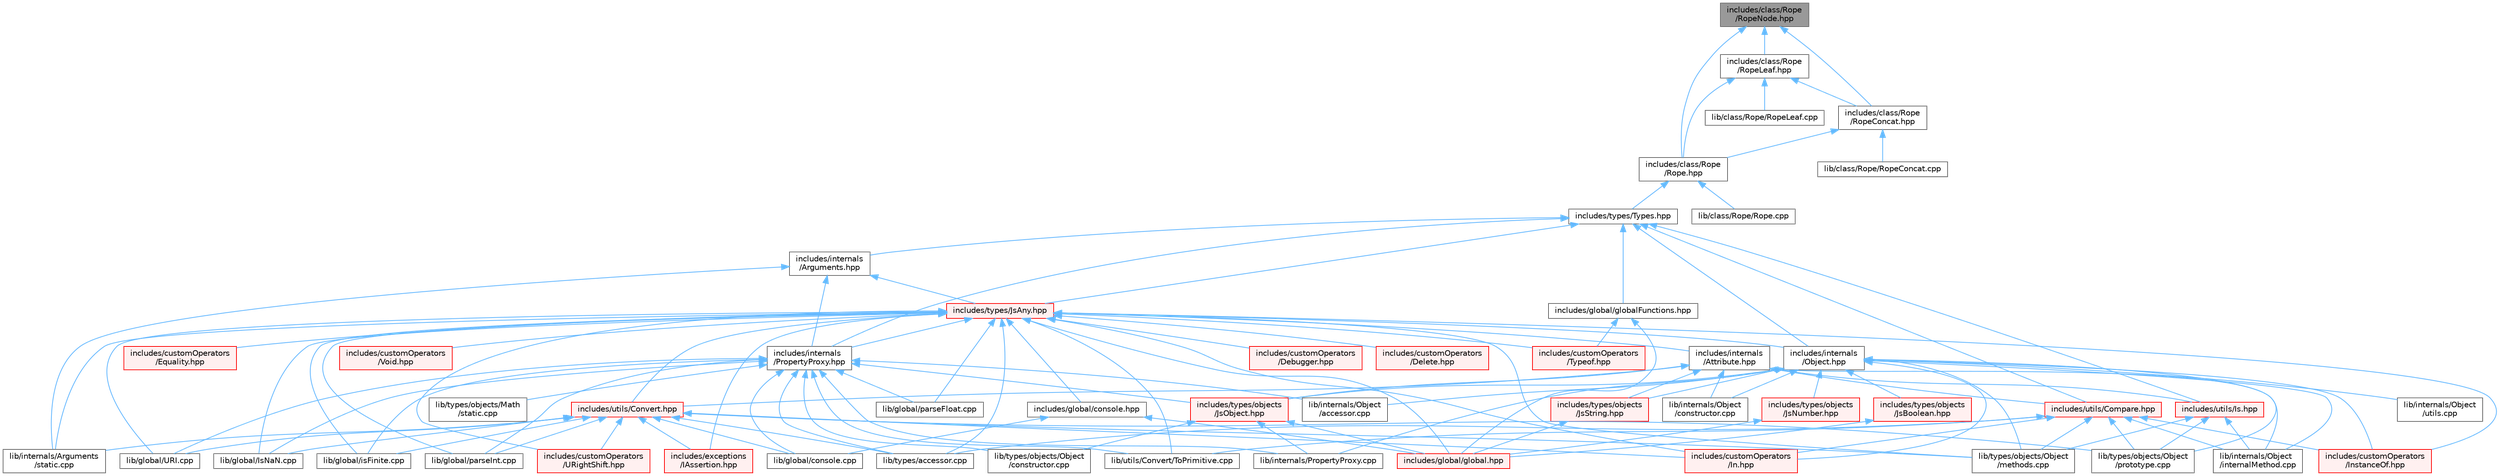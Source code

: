 digraph "includes/class/Rope/RopeNode.hpp"
{
 // LATEX_PDF_SIZE
  bgcolor="transparent";
  edge [fontname=Helvetica,fontsize=10,labelfontname=Helvetica,labelfontsize=10];
  node [fontname=Helvetica,fontsize=10,shape=box,height=0.2,width=0.4];
  Node1 [id="Node000001",label="includes/class/Rope\l/RopeNode.hpp",height=0.2,width=0.4,color="gray40", fillcolor="grey60", style="filled", fontcolor="black",tooltip=" "];
  Node1 -> Node2 [id="edge1_Node000001_Node000002",dir="back",color="steelblue1",style="solid",tooltip=" "];
  Node2 [id="Node000002",label="includes/class/Rope\l/Rope.hpp",height=0.2,width=0.4,color="grey40", fillcolor="white", style="filled",URL="$Rope_8hpp.html",tooltip=" "];
  Node2 -> Node3 [id="edge2_Node000002_Node000003",dir="back",color="steelblue1",style="solid",tooltip=" "];
  Node3 [id="Node000003",label="includes/types/Types.hpp",height=0.2,width=0.4,color="grey40", fillcolor="white", style="filled",URL="$Types_8hpp.html",tooltip=" "];
  Node3 -> Node4 [id="edge3_Node000003_Node000004",dir="back",color="steelblue1",style="solid",tooltip=" "];
  Node4 [id="Node000004",label="includes/global/globalFunctions.hpp",height=0.2,width=0.4,color="grey40", fillcolor="white", style="filled",URL="$globalFunctions_8hpp.html",tooltip=" "];
  Node4 -> Node5 [id="edge4_Node000004_Node000005",dir="back",color="steelblue1",style="solid",tooltip=" "];
  Node5 [id="Node000005",label="includes/customOperators\l/Typeof.hpp",height=0.2,width=0.4,color="red", fillcolor="#FFF0F0", style="filled",URL="$Typeof_8hpp.html",tooltip=" "];
  Node4 -> Node7 [id="edge5_Node000004_Node000007",dir="back",color="steelblue1",style="solid",tooltip=" "];
  Node7 [id="Node000007",label="includes/global/global.hpp",height=0.2,width=0.4,color="red", fillcolor="#FFF0F0", style="filled",URL="$global_8hpp.html",tooltip=" "];
  Node3 -> Node10 [id="edge6_Node000003_Node000010",dir="back",color="steelblue1",style="solid",tooltip=" "];
  Node10 [id="Node000010",label="includes/internals\l/Arguments.hpp",height=0.2,width=0.4,color="grey40", fillcolor="white", style="filled",URL="$Arguments_8hpp.html",tooltip=" "];
  Node10 -> Node11 [id="edge7_Node000010_Node000011",dir="back",color="steelblue1",style="solid",tooltip=" "];
  Node11 [id="Node000011",label="includes/internals\l/PropertyProxy.hpp",height=0.2,width=0.4,color="grey40", fillcolor="white", style="filled",URL="$PropertyProxy_8hpp.html",tooltip=" "];
  Node11 -> Node12 [id="edge8_Node000011_Node000012",dir="back",color="steelblue1",style="solid",tooltip=" "];
  Node12 [id="Node000012",label="includes/types/objects\l/JsObject.hpp",height=0.2,width=0.4,color="red", fillcolor="#FFF0F0", style="filled",URL="$JsObject_8hpp.html",tooltip=" "];
  Node12 -> Node7 [id="edge9_Node000012_Node000007",dir="back",color="steelblue1",style="solid",tooltip=" "];
  Node12 -> Node34 [id="edge10_Node000012_Node000034",dir="back",color="steelblue1",style="solid",tooltip=" "];
  Node34 [id="Node000034",label="lib/internals/PropertyProxy.cpp",height=0.2,width=0.4,color="grey40", fillcolor="white", style="filled",URL="$PropertyProxy_8cpp.html",tooltip=" "];
  Node12 -> Node27 [id="edge11_Node000012_Node000027",dir="back",color="steelblue1",style="solid",tooltip=" "];
  Node27 [id="Node000027",label="lib/types/objects/Object\l/constructor.cpp",height=0.2,width=0.4,color="grey40", fillcolor="white", style="filled",URL="$types_2objects_2Object_2constructor_8cpp.html",tooltip=" "];
  Node11 -> Node41 [id="edge12_Node000011_Node000041",dir="back",color="steelblue1",style="solid",tooltip=" "];
  Node41 [id="Node000041",label="lib/global/IsNaN.cpp",height=0.2,width=0.4,color="grey40", fillcolor="white", style="filled",URL="$IsNaN_8cpp.html",tooltip=" "];
  Node11 -> Node42 [id="edge13_Node000011_Node000042",dir="back",color="steelblue1",style="solid",tooltip=" "];
  Node42 [id="Node000042",label="lib/global/URI.cpp",height=0.2,width=0.4,color="grey40", fillcolor="white", style="filled",URL="$URI_8cpp.html",tooltip=" "];
  Node11 -> Node43 [id="edge14_Node000011_Node000043",dir="back",color="steelblue1",style="solid",tooltip=" "];
  Node43 [id="Node000043",label="lib/global/console.cpp",height=0.2,width=0.4,color="grey40", fillcolor="white", style="filled",URL="$console_8cpp.html",tooltip=" "];
  Node11 -> Node44 [id="edge15_Node000011_Node000044",dir="back",color="steelblue1",style="solid",tooltip=" "];
  Node44 [id="Node000044",label="lib/global/isFinite.cpp",height=0.2,width=0.4,color="grey40", fillcolor="white", style="filled",URL="$isFinite_8cpp.html",tooltip=" "];
  Node11 -> Node45 [id="edge16_Node000011_Node000045",dir="back",color="steelblue1",style="solid",tooltip=" "];
  Node45 [id="Node000045",label="lib/global/parseFloat.cpp",height=0.2,width=0.4,color="grey40", fillcolor="white", style="filled",URL="$parseFloat_8cpp.html",tooltip=" "];
  Node11 -> Node46 [id="edge17_Node000011_Node000046",dir="back",color="steelblue1",style="solid",tooltip=" "];
  Node46 [id="Node000046",label="lib/global/parseInt.cpp",height=0.2,width=0.4,color="grey40", fillcolor="white", style="filled",URL="$parseInt_8cpp.html",tooltip=" "];
  Node11 -> Node47 [id="edge18_Node000011_Node000047",dir="back",color="steelblue1",style="solid",tooltip=" "];
  Node47 [id="Node000047",label="lib/internals/Object\l/accessor.cpp",height=0.2,width=0.4,color="grey40", fillcolor="white", style="filled",URL="$internals_2Object_2accessor_8cpp.html",tooltip=" "];
  Node11 -> Node34 [id="edge19_Node000011_Node000034",dir="back",color="steelblue1",style="solid",tooltip=" "];
  Node11 -> Node20 [id="edge20_Node000011_Node000020",dir="back",color="steelblue1",style="solid",tooltip=" "];
  Node20 [id="Node000020",label="lib/types/accessor.cpp",height=0.2,width=0.4,color="grey40", fillcolor="white", style="filled",URL="$types_2accessor_8cpp.html",tooltip=" "];
  Node11 -> Node48 [id="edge21_Node000011_Node000048",dir="back",color="steelblue1",style="solid",tooltip=" "];
  Node48 [id="Node000048",label="lib/types/objects/Math\l/static.cpp",height=0.2,width=0.4,color="grey40", fillcolor="white", style="filled",URL="$types_2objects_2Math_2static_8cpp.html",tooltip=" "];
  Node11 -> Node27 [id="edge22_Node000011_Node000027",dir="back",color="steelblue1",style="solid",tooltip=" "];
  Node11 -> Node49 [id="edge23_Node000011_Node000049",dir="back",color="steelblue1",style="solid",tooltip=" "];
  Node49 [id="Node000049",label="lib/utils/Convert/ToPrimitive.cpp",height=0.2,width=0.4,color="grey40", fillcolor="white", style="filled",URL="$ToPrimitive_8cpp.html",tooltip=" "];
  Node10 -> Node50 [id="edge24_Node000010_Node000050",dir="back",color="steelblue1",style="solid",tooltip=" "];
  Node50 [id="Node000050",label="includes/types/JsAny.hpp",height=0.2,width=0.4,color="red", fillcolor="#FFF0F0", style="filled",URL="$JsAny_8hpp.html",tooltip=" "];
  Node50 -> Node51 [id="edge25_Node000050_Node000051",dir="back",color="steelblue1",style="solid",tooltip=" "];
  Node51 [id="Node000051",label="includes/customOperators\l/Debugger.hpp",height=0.2,width=0.4,color="red", fillcolor="#FFF0F0", style="filled",URL="$Debugger_8hpp.html",tooltip=" "];
  Node50 -> Node52 [id="edge26_Node000050_Node000052",dir="back",color="steelblue1",style="solid",tooltip=" "];
  Node52 [id="Node000052",label="includes/customOperators\l/Delete.hpp",height=0.2,width=0.4,color="red", fillcolor="#FFF0F0", style="filled",URL="$Delete_8hpp.html",tooltip=" "];
  Node50 -> Node53 [id="edge27_Node000050_Node000053",dir="back",color="steelblue1",style="solid",tooltip=" "];
  Node53 [id="Node000053",label="includes/customOperators\l/Equality.hpp",height=0.2,width=0.4,color="red", fillcolor="#FFF0F0", style="filled",URL="$Equality_8hpp.html",tooltip=" "];
  Node50 -> Node54 [id="edge28_Node000050_Node000054",dir="back",color="steelblue1",style="solid",tooltip=" "];
  Node54 [id="Node000054",label="includes/customOperators\l/In.hpp",height=0.2,width=0.4,color="red", fillcolor="#FFF0F0", style="filled",URL="$In_8hpp.html",tooltip=" "];
  Node50 -> Node55 [id="edge29_Node000050_Node000055",dir="back",color="steelblue1",style="solid",tooltip=" "];
  Node55 [id="Node000055",label="includes/customOperators\l/InstanceOf.hpp",height=0.2,width=0.4,color="red", fillcolor="#FFF0F0", style="filled",URL="$InstanceOf_8hpp.html",tooltip=" "];
  Node50 -> Node5 [id="edge30_Node000050_Node000005",dir="back",color="steelblue1",style="solid",tooltip=" "];
  Node50 -> Node56 [id="edge31_Node000050_Node000056",dir="back",color="steelblue1",style="solid",tooltip=" "];
  Node56 [id="Node000056",label="includes/customOperators\l/URightShift.hpp",height=0.2,width=0.4,color="red", fillcolor="#FFF0F0", style="filled",URL="$URightShift_8hpp.html",tooltip=" "];
  Node50 -> Node57 [id="edge32_Node000050_Node000057",dir="back",color="steelblue1",style="solid",tooltip=" "];
  Node57 [id="Node000057",label="includes/customOperators\l/Void.hpp",height=0.2,width=0.4,color="red", fillcolor="#FFF0F0", style="filled",URL="$Void_8hpp.html",tooltip=" "];
  Node50 -> Node58 [id="edge33_Node000050_Node000058",dir="back",color="steelblue1",style="solid",tooltip=" "];
  Node58 [id="Node000058",label="includes/exceptions\l/IAssertion.hpp",height=0.2,width=0.4,color="red", fillcolor="#FFF0F0", style="filled",URL="$IAssertion_8hpp.html",tooltip=" "];
  Node50 -> Node61 [id="edge34_Node000050_Node000061",dir="back",color="steelblue1",style="solid",tooltip=" "];
  Node61 [id="Node000061",label="includes/global/console.hpp",height=0.2,width=0.4,color="grey40", fillcolor="white", style="filled",URL="$console_8hpp.html",tooltip=" "];
  Node61 -> Node7 [id="edge35_Node000061_Node000007",dir="back",color="steelblue1",style="solid",tooltip=" "];
  Node61 -> Node43 [id="edge36_Node000061_Node000043",dir="back",color="steelblue1",style="solid",tooltip=" "];
  Node50 -> Node7 [id="edge37_Node000050_Node000007",dir="back",color="steelblue1",style="solid",tooltip=" "];
  Node50 -> Node62 [id="edge38_Node000050_Node000062",dir="back",color="steelblue1",style="solid",tooltip=" "];
  Node62 [id="Node000062",label="includes/internals\l/Attribute.hpp",height=0.2,width=0.4,color="grey40", fillcolor="white", style="filled",URL="$Attribute_8hpp.html",tooltip=" "];
  Node62 -> Node12 [id="edge39_Node000062_Node000012",dir="back",color="steelblue1",style="solid",tooltip=" "];
  Node62 -> Node63 [id="edge40_Node000062_Node000063",dir="back",color="steelblue1",style="solid",tooltip=" "];
  Node63 [id="Node000063",label="includes/types/objects\l/JsString.hpp",height=0.2,width=0.4,color="red", fillcolor="#FFF0F0", style="filled",URL="$JsString_8hpp.html",tooltip=" "];
  Node63 -> Node7 [id="edge41_Node000063_Node000007",dir="back",color="steelblue1",style="solid",tooltip=" "];
  Node62 -> Node67 [id="edge42_Node000062_Node000067",dir="back",color="steelblue1",style="solid",tooltip=" "];
  Node67 [id="Node000067",label="includes/utils/Compare.hpp",height=0.2,width=0.4,color="red", fillcolor="#FFF0F0", style="filled",URL="$Compare_8hpp.html",tooltip=" "];
  Node67 -> Node54 [id="edge43_Node000067_Node000054",dir="back",color="steelblue1",style="solid",tooltip=" "];
  Node67 -> Node55 [id="edge44_Node000067_Node000055",dir="back",color="steelblue1",style="solid",tooltip=" "];
  Node67 -> Node68 [id="edge45_Node000067_Node000068",dir="back",color="steelblue1",style="solid",tooltip=" "];
  Node68 [id="Node000068",label="lib/internals/Object\l/internalMethod.cpp",height=0.2,width=0.4,color="grey40", fillcolor="white", style="filled",URL="$internals_2Object_2internalMethod_8cpp.html",tooltip=" "];
  Node67 -> Node20 [id="edge46_Node000067_Node000020",dir="back",color="steelblue1",style="solid",tooltip=" "];
  Node67 -> Node28 [id="edge47_Node000067_Node000028",dir="back",color="steelblue1",style="solid",tooltip=" "];
  Node28 [id="Node000028",label="lib/types/objects/Object\l/methods.cpp",height=0.2,width=0.4,color="grey40", fillcolor="white", style="filled",URL="$Object_2methods_8cpp.html",tooltip=" "];
  Node67 -> Node29 [id="edge48_Node000067_Node000029",dir="back",color="steelblue1",style="solid",tooltip=" "];
  Node29 [id="Node000029",label="lib/types/objects/Object\l/prototype.cpp",height=0.2,width=0.4,color="grey40", fillcolor="white", style="filled",URL="$Object_2prototype_8cpp.html",tooltip=" "];
  Node67 -> Node49 [id="edge49_Node000067_Node000049",dir="back",color="steelblue1",style="solid",tooltip=" "];
  Node62 -> Node69 [id="edge50_Node000062_Node000069",dir="back",color="steelblue1",style="solid",tooltip=" "];
  Node69 [id="Node000069",label="includes/utils/Convert.hpp",height=0.2,width=0.4,color="red", fillcolor="#FFF0F0", style="filled",URL="$Convert_8hpp.html",tooltip=" "];
  Node69 -> Node54 [id="edge51_Node000069_Node000054",dir="back",color="steelblue1",style="solid",tooltip=" "];
  Node69 -> Node56 [id="edge52_Node000069_Node000056",dir="back",color="steelblue1",style="solid",tooltip=" "];
  Node69 -> Node58 [id="edge53_Node000069_Node000058",dir="back",color="steelblue1",style="solid",tooltip=" "];
  Node69 -> Node41 [id="edge54_Node000069_Node000041",dir="back",color="steelblue1",style="solid",tooltip=" "];
  Node69 -> Node42 [id="edge55_Node000069_Node000042",dir="back",color="steelblue1",style="solid",tooltip=" "];
  Node69 -> Node43 [id="edge56_Node000069_Node000043",dir="back",color="steelblue1",style="solid",tooltip=" "];
  Node69 -> Node44 [id="edge57_Node000069_Node000044",dir="back",color="steelblue1",style="solid",tooltip=" "];
  Node69 -> Node46 [id="edge58_Node000069_Node000046",dir="back",color="steelblue1",style="solid",tooltip=" "];
  Node69 -> Node19 [id="edge59_Node000069_Node000019",dir="back",color="steelblue1",style="solid",tooltip=" "];
  Node19 [id="Node000019",label="lib/internals/Arguments\l/static.cpp",height=0.2,width=0.4,color="grey40", fillcolor="white", style="filled",URL="$internals_2Arguments_2static_8cpp.html",tooltip=" "];
  Node69 -> Node20 [id="edge60_Node000069_Node000020",dir="back",color="steelblue1",style="solid",tooltip=" "];
  Node69 -> Node28 [id="edge61_Node000069_Node000028",dir="back",color="steelblue1",style="solid",tooltip=" "];
  Node69 -> Node29 [id="edge62_Node000069_Node000029",dir="back",color="steelblue1",style="solid",tooltip=" "];
  Node62 -> Node99 [id="edge63_Node000062_Node000099",dir="back",color="steelblue1",style="solid",tooltip=" "];
  Node99 [id="Node000099",label="includes/utils/Is.hpp",height=0.2,width=0.4,color="red", fillcolor="#FFF0F0", style="filled",URL="$Is_8hpp.html",tooltip=" "];
  Node99 -> Node68 [id="edge64_Node000099_Node000068",dir="back",color="steelblue1",style="solid",tooltip=" "];
  Node99 -> Node28 [id="edge65_Node000099_Node000028",dir="back",color="steelblue1",style="solid",tooltip=" "];
  Node99 -> Node29 [id="edge66_Node000099_Node000029",dir="back",color="steelblue1",style="solid",tooltip=" "];
  Node62 -> Node100 [id="edge67_Node000062_Node000100",dir="back",color="steelblue1",style="solid",tooltip=" "];
  Node100 [id="Node000100",label="lib/internals/Object\l/constructor.cpp",height=0.2,width=0.4,color="grey40", fillcolor="white", style="filled",URL="$internals_2Object_2constructor_8cpp.html",tooltip=" "];
  Node62 -> Node68 [id="edge68_Node000062_Node000068",dir="back",color="steelblue1",style="solid",tooltip=" "];
  Node50 -> Node101 [id="edge69_Node000050_Node000101",dir="back",color="steelblue1",style="solid",tooltip=" "];
  Node101 [id="Node000101",label="includes/internals\l/Object.hpp",height=0.2,width=0.4,color="grey40", fillcolor="white", style="filled",URL="$Object_8hpp.html",tooltip=" "];
  Node101 -> Node54 [id="edge70_Node000101_Node000054",dir="back",color="steelblue1",style="solid",tooltip=" "];
  Node101 -> Node55 [id="edge71_Node000101_Node000055",dir="back",color="steelblue1",style="solid",tooltip=" "];
  Node101 -> Node102 [id="edge72_Node000101_Node000102",dir="back",color="steelblue1",style="solid",tooltip=" "];
  Node102 [id="Node000102",label="includes/types/objects\l/JsBoolean.hpp",height=0.2,width=0.4,color="red", fillcolor="#FFF0F0", style="filled",URL="$JsBoolean_8hpp.html",tooltip=" "];
  Node102 -> Node7 [id="edge73_Node000102_Node000007",dir="back",color="steelblue1",style="solid",tooltip=" "];
  Node101 -> Node103 [id="edge74_Node000101_Node000103",dir="back",color="steelblue1",style="solid",tooltip=" "];
  Node103 [id="Node000103",label="includes/types/objects\l/JsNumber.hpp",height=0.2,width=0.4,color="red", fillcolor="#FFF0F0", style="filled",URL="$JsNumber_8hpp.html",tooltip=" "];
  Node103 -> Node7 [id="edge75_Node000103_Node000007",dir="back",color="steelblue1",style="solid",tooltip=" "];
  Node101 -> Node12 [id="edge76_Node000101_Node000012",dir="back",color="steelblue1",style="solid",tooltip=" "];
  Node101 -> Node63 [id="edge77_Node000101_Node000063",dir="back",color="steelblue1",style="solid",tooltip=" "];
  Node101 -> Node47 [id="edge78_Node000101_Node000047",dir="back",color="steelblue1",style="solid",tooltip=" "];
  Node101 -> Node100 [id="edge79_Node000101_Node000100",dir="back",color="steelblue1",style="solid",tooltip=" "];
  Node101 -> Node68 [id="edge80_Node000101_Node000068",dir="back",color="steelblue1",style="solid",tooltip=" "];
  Node101 -> Node104 [id="edge81_Node000101_Node000104",dir="back",color="steelblue1",style="solid",tooltip=" "];
  Node104 [id="Node000104",label="lib/internals/Object\l/utils.cpp",height=0.2,width=0.4,color="grey40", fillcolor="white", style="filled",URL="$utils_8cpp.html",tooltip=" "];
  Node101 -> Node34 [id="edge82_Node000101_Node000034",dir="back",color="steelblue1",style="solid",tooltip=" "];
  Node101 -> Node28 [id="edge83_Node000101_Node000028",dir="back",color="steelblue1",style="solid",tooltip=" "];
  Node101 -> Node29 [id="edge84_Node000101_Node000029",dir="back",color="steelblue1",style="solid",tooltip=" "];
  Node50 -> Node11 [id="edge85_Node000050_Node000011",dir="back",color="steelblue1",style="solid",tooltip=" "];
  Node50 -> Node69 [id="edge86_Node000050_Node000069",dir="back",color="steelblue1",style="solid",tooltip=" "];
  Node50 -> Node41 [id="edge87_Node000050_Node000041",dir="back",color="steelblue1",style="solid",tooltip=" "];
  Node50 -> Node42 [id="edge88_Node000050_Node000042",dir="back",color="steelblue1",style="solid",tooltip=" "];
  Node50 -> Node44 [id="edge89_Node000050_Node000044",dir="back",color="steelblue1",style="solid",tooltip=" "];
  Node50 -> Node45 [id="edge90_Node000050_Node000045",dir="back",color="steelblue1",style="solid",tooltip=" "];
  Node50 -> Node46 [id="edge91_Node000050_Node000046",dir="back",color="steelblue1",style="solid",tooltip=" "];
  Node50 -> Node19 [id="edge92_Node000050_Node000019",dir="back",color="steelblue1",style="solid",tooltip=" "];
  Node50 -> Node20 [id="edge93_Node000050_Node000020",dir="back",color="steelblue1",style="solid",tooltip=" "];
  Node50 -> Node28 [id="edge94_Node000050_Node000028",dir="back",color="steelblue1",style="solid",tooltip=" "];
  Node50 -> Node49 [id="edge95_Node000050_Node000049",dir="back",color="steelblue1",style="solid",tooltip=" "];
  Node10 -> Node19 [id="edge96_Node000010_Node000019",dir="back",color="steelblue1",style="solid",tooltip=" "];
  Node3 -> Node101 [id="edge97_Node000003_Node000101",dir="back",color="steelblue1",style="solid",tooltip=" "];
  Node3 -> Node11 [id="edge98_Node000003_Node000011",dir="back",color="steelblue1",style="solid",tooltip=" "];
  Node3 -> Node50 [id="edge99_Node000003_Node000050",dir="back",color="steelblue1",style="solid",tooltip=" "];
  Node3 -> Node67 [id="edge100_Node000003_Node000067",dir="back",color="steelblue1",style="solid",tooltip=" "];
  Node3 -> Node99 [id="edge101_Node000003_Node000099",dir="back",color="steelblue1",style="solid",tooltip=" "];
  Node2 -> Node110 [id="edge102_Node000002_Node000110",dir="back",color="steelblue1",style="solid",tooltip=" "];
  Node110 [id="Node000110",label="lib/class/Rope/Rope.cpp",height=0.2,width=0.4,color="grey40", fillcolor="white", style="filled",URL="$Rope_8cpp.html",tooltip=" "];
  Node1 -> Node111 [id="edge103_Node000001_Node000111",dir="back",color="steelblue1",style="solid",tooltip=" "];
  Node111 [id="Node000111",label="includes/class/Rope\l/RopeConcat.hpp",height=0.2,width=0.4,color="grey40", fillcolor="white", style="filled",URL="$RopeConcat_8hpp.html",tooltip=" "];
  Node111 -> Node2 [id="edge104_Node000111_Node000002",dir="back",color="steelblue1",style="solid",tooltip=" "];
  Node111 -> Node112 [id="edge105_Node000111_Node000112",dir="back",color="steelblue1",style="solid",tooltip=" "];
  Node112 [id="Node000112",label="lib/class/Rope/RopeConcat.cpp",height=0.2,width=0.4,color="grey40", fillcolor="white", style="filled",URL="$RopeConcat_8cpp.html",tooltip=" "];
  Node1 -> Node113 [id="edge106_Node000001_Node000113",dir="back",color="steelblue1",style="solid",tooltip=" "];
  Node113 [id="Node000113",label="includes/class/Rope\l/RopeLeaf.hpp",height=0.2,width=0.4,color="grey40", fillcolor="white", style="filled",URL="$RopeLeaf_8hpp.html",tooltip=" "];
  Node113 -> Node2 [id="edge107_Node000113_Node000002",dir="back",color="steelblue1",style="solid",tooltip=" "];
  Node113 -> Node111 [id="edge108_Node000113_Node000111",dir="back",color="steelblue1",style="solid",tooltip=" "];
  Node113 -> Node114 [id="edge109_Node000113_Node000114",dir="back",color="steelblue1",style="solid",tooltip=" "];
  Node114 [id="Node000114",label="lib/class/Rope/RopeLeaf.cpp",height=0.2,width=0.4,color="grey40", fillcolor="white", style="filled",URL="$RopeLeaf_8cpp.html",tooltip=" "];
}
